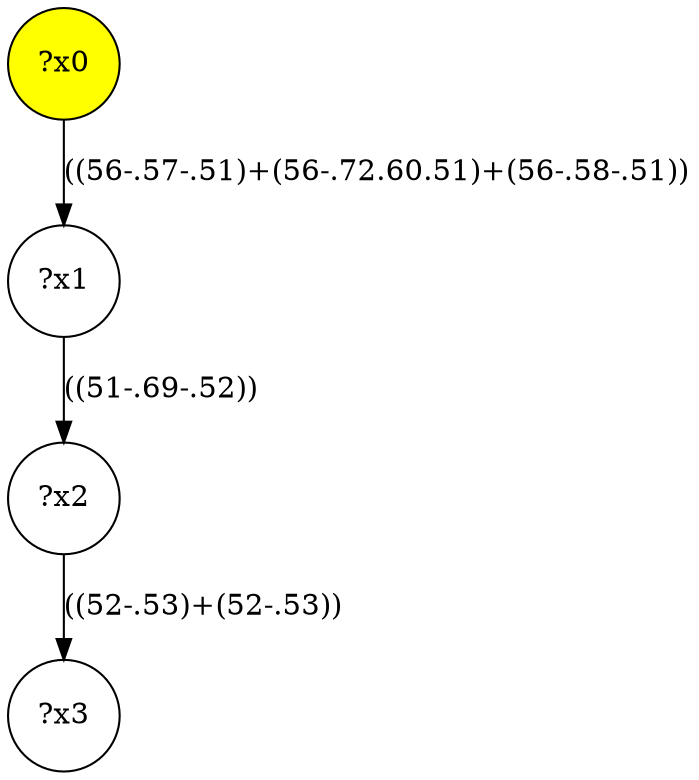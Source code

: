 digraph g {
	x0 [fillcolor="yellow", style="filled," shape=circle, label="?x0"];
	x1 [shape=circle, label="?x1"];
	x0 -> x1 [label="((56-.57-.51)+(56-.72.60.51)+(56-.58-.51))"];
	x2 [shape=circle, label="?x2"];
	x1 -> x2 [label="((51-.69-.52))"];
	x3 [shape=circle, label="?x3"];
	x2 -> x3 [label="((52-.53)+(52-.53))"];
}
